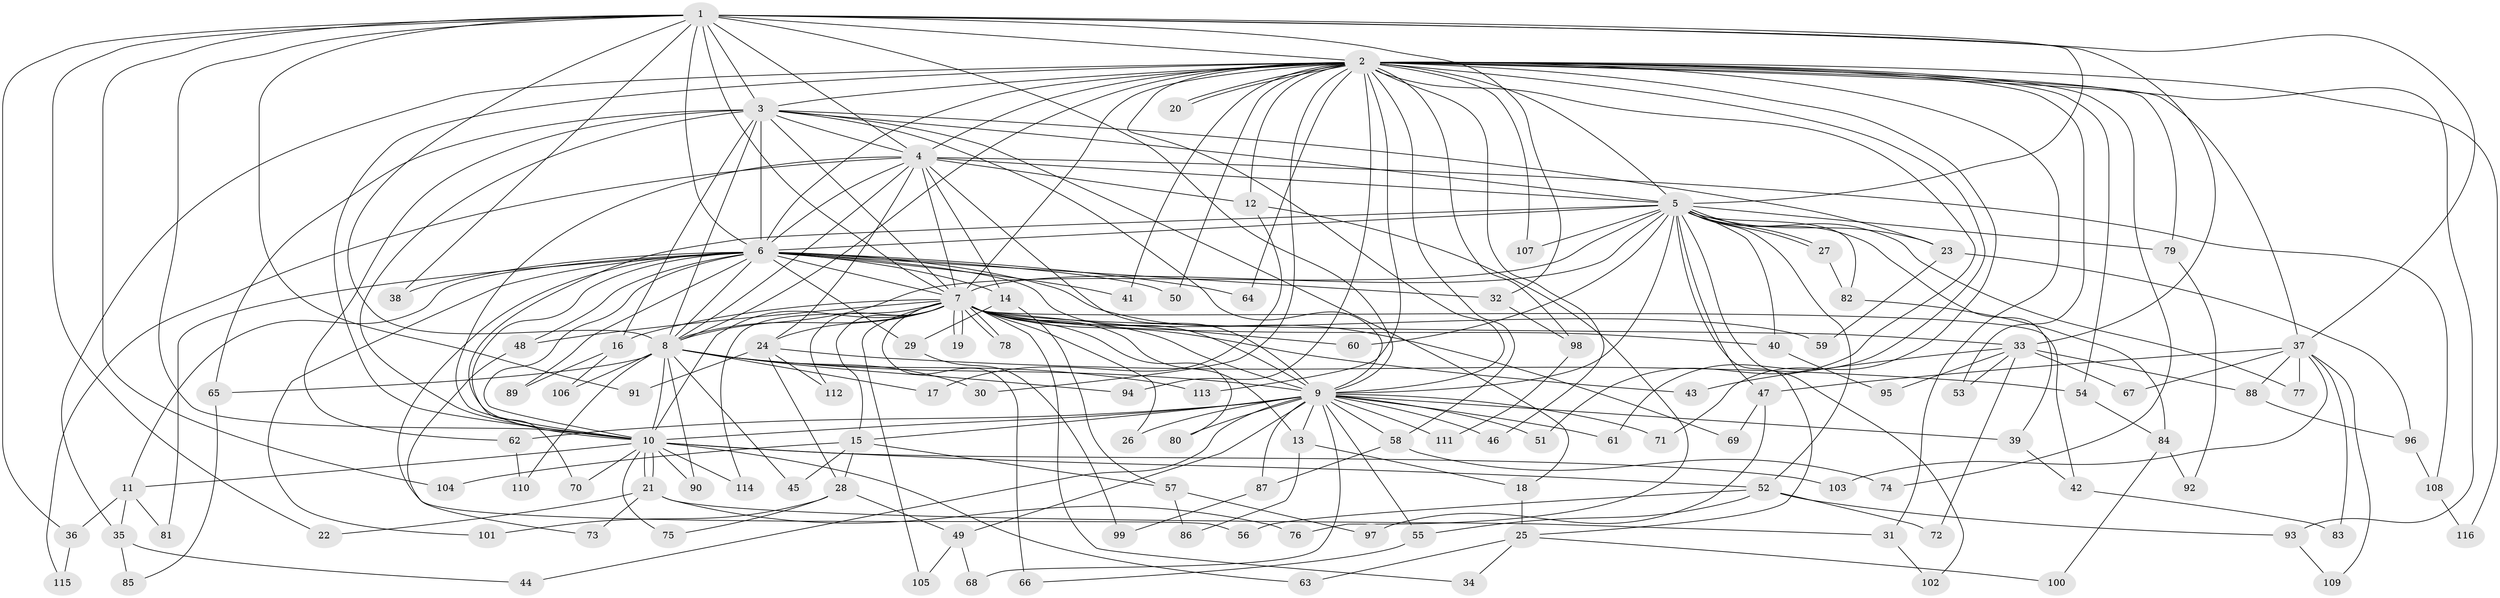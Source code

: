 // coarse degree distribution, {17: 0.022988505747126436, 31: 0.011494252873563218, 14: 0.011494252873563218, 13: 0.011494252873563218, 21: 0.011494252873563218, 22: 0.011494252873563218, 32: 0.011494252873563218, 24: 0.011494252873563218, 19: 0.011494252873563218, 7: 0.022988505747126436, 4: 0.10344827586206896, 6: 0.034482758620689655, 2: 0.4942528735632184, 3: 0.1724137931034483, 5: 0.022988505747126436, 9: 0.022988505747126436, 1: 0.011494252873563218}
// Generated by graph-tools (version 1.1) at 2025/41/03/06/25 10:41:38]
// undirected, 116 vertices, 257 edges
graph export_dot {
graph [start="1"]
  node [color=gray90,style=filled];
  1;
  2;
  3;
  4;
  5;
  6;
  7;
  8;
  9;
  10;
  11;
  12;
  13;
  14;
  15;
  16;
  17;
  18;
  19;
  20;
  21;
  22;
  23;
  24;
  25;
  26;
  27;
  28;
  29;
  30;
  31;
  32;
  33;
  34;
  35;
  36;
  37;
  38;
  39;
  40;
  41;
  42;
  43;
  44;
  45;
  46;
  47;
  48;
  49;
  50;
  51;
  52;
  53;
  54;
  55;
  56;
  57;
  58;
  59;
  60;
  61;
  62;
  63;
  64;
  65;
  66;
  67;
  68;
  69;
  70;
  71;
  72;
  73;
  74;
  75;
  76;
  77;
  78;
  79;
  80;
  81;
  82;
  83;
  84;
  85;
  86;
  87;
  88;
  89;
  90;
  91;
  92;
  93;
  94;
  95;
  96;
  97;
  98;
  99;
  100;
  101;
  102;
  103;
  104;
  105;
  106;
  107;
  108;
  109;
  110;
  111;
  112;
  113;
  114;
  115;
  116;
  1 -- 2;
  1 -- 3;
  1 -- 4;
  1 -- 5;
  1 -- 6;
  1 -- 7;
  1 -- 8;
  1 -- 9;
  1 -- 10;
  1 -- 22;
  1 -- 32;
  1 -- 33;
  1 -- 36;
  1 -- 37;
  1 -- 38;
  1 -- 91;
  1 -- 104;
  2 -- 3;
  2 -- 4;
  2 -- 5;
  2 -- 6;
  2 -- 7;
  2 -- 8;
  2 -- 9;
  2 -- 10;
  2 -- 12;
  2 -- 20;
  2 -- 20;
  2 -- 30;
  2 -- 31;
  2 -- 35;
  2 -- 37;
  2 -- 41;
  2 -- 46;
  2 -- 50;
  2 -- 51;
  2 -- 53;
  2 -- 54;
  2 -- 58;
  2 -- 61;
  2 -- 64;
  2 -- 71;
  2 -- 74;
  2 -- 79;
  2 -- 93;
  2 -- 94;
  2 -- 98;
  2 -- 107;
  2 -- 113;
  2 -- 116;
  3 -- 4;
  3 -- 5;
  3 -- 6;
  3 -- 7;
  3 -- 8;
  3 -- 9;
  3 -- 10;
  3 -- 16;
  3 -- 18;
  3 -- 23;
  3 -- 62;
  3 -- 65;
  4 -- 5;
  4 -- 6;
  4 -- 7;
  4 -- 8;
  4 -- 9;
  4 -- 10;
  4 -- 12;
  4 -- 14;
  4 -- 24;
  4 -- 108;
  4 -- 115;
  5 -- 6;
  5 -- 7;
  5 -- 8;
  5 -- 9;
  5 -- 10;
  5 -- 23;
  5 -- 25;
  5 -- 27;
  5 -- 27;
  5 -- 39;
  5 -- 40;
  5 -- 47;
  5 -- 52;
  5 -- 60;
  5 -- 77;
  5 -- 79;
  5 -- 82;
  5 -- 102;
  5 -- 107;
  6 -- 7;
  6 -- 8;
  6 -- 9;
  6 -- 10;
  6 -- 11;
  6 -- 14;
  6 -- 29;
  6 -- 32;
  6 -- 38;
  6 -- 41;
  6 -- 48;
  6 -- 50;
  6 -- 56;
  6 -- 64;
  6 -- 69;
  6 -- 70;
  6 -- 81;
  6 -- 89;
  6 -- 101;
  7 -- 8;
  7 -- 9;
  7 -- 10;
  7 -- 13;
  7 -- 15;
  7 -- 16;
  7 -- 19;
  7 -- 19;
  7 -- 24;
  7 -- 26;
  7 -- 33;
  7 -- 34;
  7 -- 40;
  7 -- 42;
  7 -- 43;
  7 -- 48;
  7 -- 59;
  7 -- 60;
  7 -- 66;
  7 -- 78;
  7 -- 78;
  7 -- 80;
  7 -- 105;
  7 -- 112;
  7 -- 114;
  8 -- 9;
  8 -- 10;
  8 -- 17;
  8 -- 30;
  8 -- 45;
  8 -- 65;
  8 -- 90;
  8 -- 94;
  8 -- 106;
  8 -- 110;
  8 -- 113;
  9 -- 10;
  9 -- 13;
  9 -- 15;
  9 -- 26;
  9 -- 39;
  9 -- 44;
  9 -- 46;
  9 -- 49;
  9 -- 51;
  9 -- 55;
  9 -- 58;
  9 -- 61;
  9 -- 62;
  9 -- 68;
  9 -- 71;
  9 -- 80;
  9 -- 87;
  9 -- 111;
  10 -- 11;
  10 -- 21;
  10 -- 21;
  10 -- 52;
  10 -- 63;
  10 -- 70;
  10 -- 75;
  10 -- 90;
  10 -- 103;
  10 -- 114;
  11 -- 35;
  11 -- 36;
  11 -- 81;
  12 -- 17;
  12 -- 76;
  13 -- 18;
  13 -- 86;
  14 -- 29;
  14 -- 57;
  15 -- 28;
  15 -- 45;
  15 -- 57;
  15 -- 104;
  16 -- 89;
  16 -- 106;
  18 -- 25;
  21 -- 22;
  21 -- 31;
  21 -- 73;
  21 -- 76;
  23 -- 59;
  23 -- 96;
  24 -- 28;
  24 -- 54;
  24 -- 91;
  24 -- 112;
  25 -- 34;
  25 -- 63;
  25 -- 100;
  27 -- 82;
  28 -- 49;
  28 -- 75;
  28 -- 101;
  29 -- 99;
  31 -- 102;
  32 -- 98;
  33 -- 43;
  33 -- 53;
  33 -- 67;
  33 -- 72;
  33 -- 88;
  33 -- 95;
  35 -- 44;
  35 -- 85;
  36 -- 115;
  37 -- 47;
  37 -- 67;
  37 -- 77;
  37 -- 83;
  37 -- 88;
  37 -- 103;
  37 -- 109;
  39 -- 42;
  40 -- 95;
  42 -- 83;
  47 -- 69;
  47 -- 97;
  48 -- 73;
  49 -- 68;
  49 -- 105;
  52 -- 55;
  52 -- 56;
  52 -- 72;
  52 -- 93;
  54 -- 84;
  55 -- 66;
  57 -- 86;
  57 -- 97;
  58 -- 74;
  58 -- 87;
  62 -- 110;
  65 -- 85;
  79 -- 92;
  82 -- 84;
  84 -- 92;
  84 -- 100;
  87 -- 99;
  88 -- 96;
  93 -- 109;
  96 -- 108;
  98 -- 111;
  108 -- 116;
}
